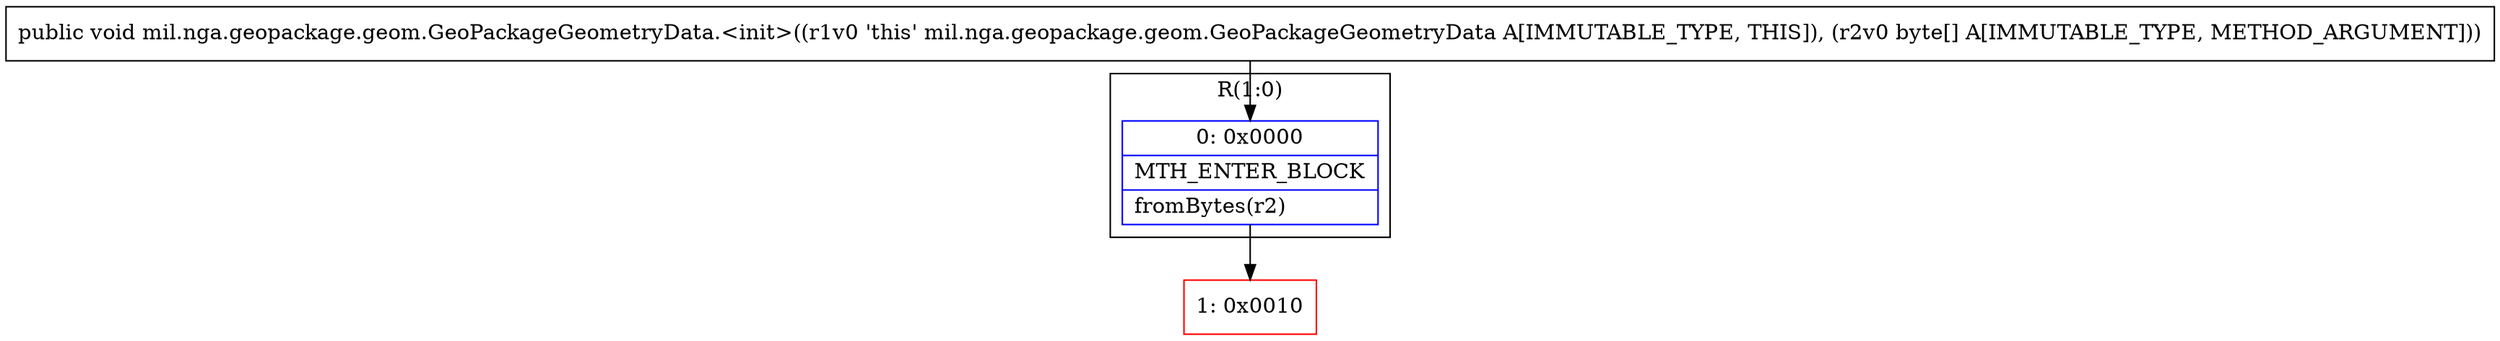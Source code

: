 digraph "CFG formil.nga.geopackage.geom.GeoPackageGeometryData.\<init\>([B)V" {
subgraph cluster_Region_1630444732 {
label = "R(1:0)";
node [shape=record,color=blue];
Node_0 [shape=record,label="{0\:\ 0x0000|MTH_ENTER_BLOCK\l|fromBytes(r2)\l}"];
}
Node_1 [shape=record,color=red,label="{1\:\ 0x0010}"];
MethodNode[shape=record,label="{public void mil.nga.geopackage.geom.GeoPackageGeometryData.\<init\>((r1v0 'this' mil.nga.geopackage.geom.GeoPackageGeometryData A[IMMUTABLE_TYPE, THIS]), (r2v0 byte[] A[IMMUTABLE_TYPE, METHOD_ARGUMENT])) }"];
MethodNode -> Node_0;
Node_0 -> Node_1;
}

